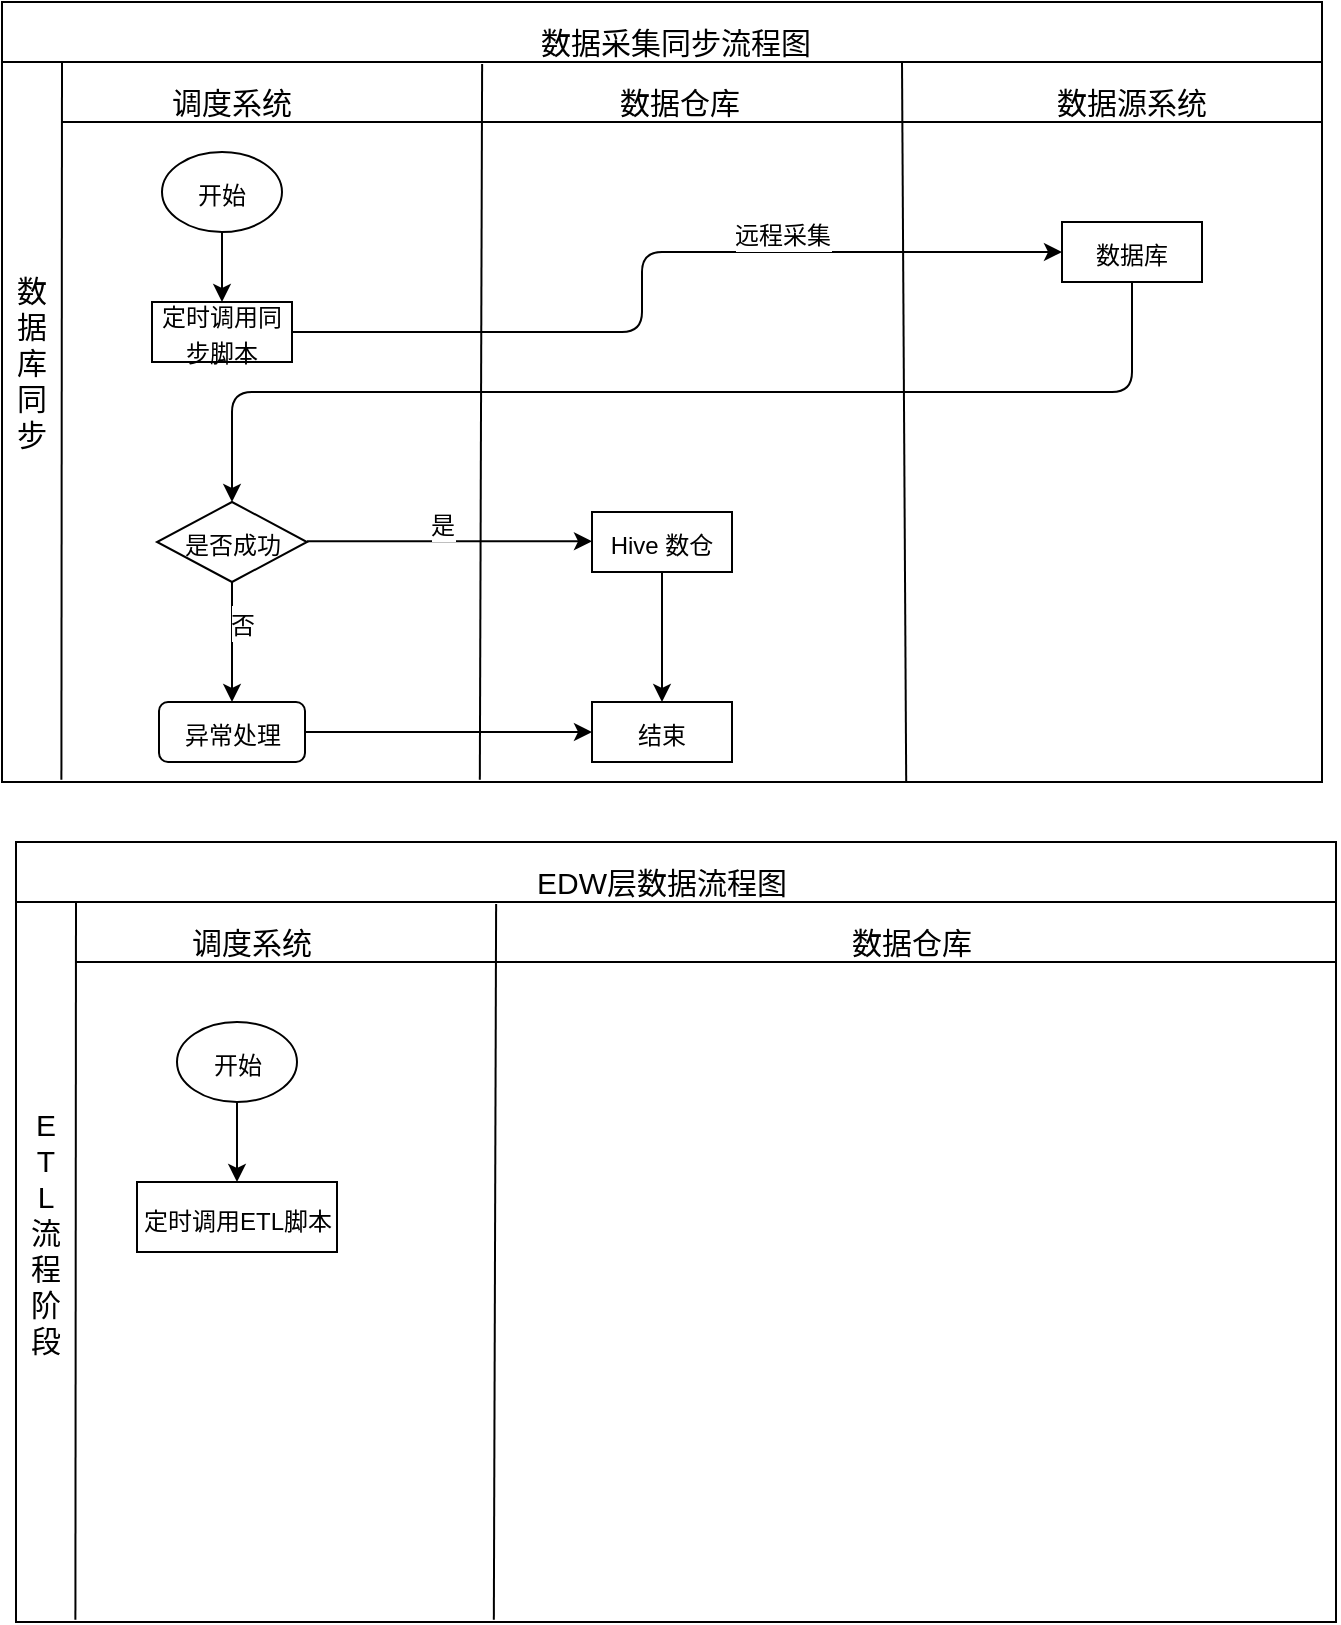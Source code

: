 <mxfile version="13.6.5" type="github">
  <diagram id="prtHgNgQTEPvFCAcTncT" name="Page-1">
    <mxGraphModel dx="942" dy="614" grid="1" gridSize="10" guides="1" tooltips="1" connect="1" arrows="1" fold="1" page="1" pageScale="1" pageWidth="827" pageHeight="1169" math="0" shadow="0">
      <root>
        <mxCell id="0" />
        <mxCell id="1" parent="0" />
        <mxCell id="pWh_urYRy6vtT1U0Wa_L-1" value="" style="rounded=0;whiteSpace=wrap;html=1;fillColor=none;" parent="1" vertex="1">
          <mxGeometry x="80" y="20" width="660" height="390" as="geometry" />
        </mxCell>
        <mxCell id="pWh_urYRy6vtT1U0Wa_L-4" value="" style="endArrow=none;html=1;entryX=0;entryY=0.077;entryDx=0;entryDy=0;entryPerimeter=0;" parent="1" target="pWh_urYRy6vtT1U0Wa_L-1" edge="1">
          <mxGeometry width="50" height="50" relative="1" as="geometry">
            <mxPoint x="740" y="50" as="sourcePoint" />
            <mxPoint x="220" y="90" as="targetPoint" />
            <Array as="points">
              <mxPoint x="480" y="50" />
            </Array>
          </mxGeometry>
        </mxCell>
        <mxCell id="pWh_urYRy6vtT1U0Wa_L-5" value="数据采集同步流程图" style="text;html=1;strokeColor=none;fillColor=none;align=center;verticalAlign=middle;whiteSpace=wrap;rounded=0;strokeWidth=10;fontSize=15;" parent="1" vertex="1">
          <mxGeometry x="310" y="30" width="214" height="20" as="geometry" />
        </mxCell>
        <mxCell id="pWh_urYRy6vtT1U0Wa_L-6" value="" style="endArrow=none;html=1;fontSize=15;exitX=0.045;exitY=0.997;exitDx=0;exitDy=0;exitPerimeter=0;" parent="1" source="pWh_urYRy6vtT1U0Wa_L-1" edge="1">
          <mxGeometry width="50" height="50" relative="1" as="geometry">
            <mxPoint x="120" y="409" as="sourcePoint" />
            <mxPoint x="110" y="50" as="targetPoint" />
          </mxGeometry>
        </mxCell>
        <mxCell id="pWh_urYRy6vtT1U0Wa_L-10" value="数据库同步" style="text;html=1;strokeColor=none;fillColor=none;align=center;verticalAlign=middle;whiteSpace=wrap;rounded=0;fontSize=15;" parent="1" vertex="1">
          <mxGeometry x="80" y="160" width="30" height="80" as="geometry" />
        </mxCell>
        <mxCell id="pWh_urYRy6vtT1U0Wa_L-11" value="" style="endArrow=none;html=1;fontSize=15;entryX=1;entryY=0.154;entryDx=0;entryDy=0;entryPerimeter=0;" parent="1" target="pWh_urYRy6vtT1U0Wa_L-1" edge="1">
          <mxGeometry width="50" height="50" relative="1" as="geometry">
            <mxPoint x="110" y="80" as="sourcePoint" />
            <mxPoint x="500" y="250" as="targetPoint" />
          </mxGeometry>
        </mxCell>
        <mxCell id="pWh_urYRy6vtT1U0Wa_L-12" value="" style="endArrow=none;html=1;fontSize=15;entryX=0.047;entryY=1.05;entryDx=0;entryDy=0;entryPerimeter=0;exitX=0.362;exitY=0.997;exitDx=0;exitDy=0;exitPerimeter=0;" parent="1" source="pWh_urYRy6vtT1U0Wa_L-1" target="pWh_urYRy6vtT1U0Wa_L-5" edge="1">
          <mxGeometry width="50" height="50" relative="1" as="geometry">
            <mxPoint x="450" y="300" as="sourcePoint" />
            <mxPoint x="500" y="250" as="targetPoint" />
          </mxGeometry>
        </mxCell>
        <mxCell id="pWh_urYRy6vtT1U0Wa_L-13" value="" style="endArrow=none;html=1;fontSize=15;exitX=0.685;exitY=1;exitDx=0;exitDy=0;exitPerimeter=0;" parent="1" source="pWh_urYRy6vtT1U0Wa_L-1" edge="1">
          <mxGeometry width="50" height="50" relative="1" as="geometry">
            <mxPoint x="328.92" y="418.83" as="sourcePoint" />
            <mxPoint x="530" y="50" as="targetPoint" />
          </mxGeometry>
        </mxCell>
        <mxCell id="pWh_urYRy6vtT1U0Wa_L-14" value="调度系统" style="text;html=1;strokeColor=none;fillColor=none;align=center;verticalAlign=middle;whiteSpace=wrap;rounded=0;fontSize=15;" parent="1" vertex="1">
          <mxGeometry x="160" y="60" width="70" height="20" as="geometry" />
        </mxCell>
        <mxCell id="pWh_urYRy6vtT1U0Wa_L-15" value="数据源系统" style="text;html=1;strokeColor=none;fillColor=none;align=center;verticalAlign=middle;whiteSpace=wrap;rounded=0;fontSize=15;" parent="1" vertex="1">
          <mxGeometry x="600" y="60" width="90" height="20" as="geometry" />
        </mxCell>
        <mxCell id="pWh_urYRy6vtT1U0Wa_L-16" value="数据仓库" style="text;html=1;strokeColor=none;fillColor=none;align=center;verticalAlign=middle;whiteSpace=wrap;rounded=0;fontSize=15;" parent="1" vertex="1">
          <mxGeometry x="384" y="60" width="70" height="20" as="geometry" />
        </mxCell>
        <mxCell id="JumAm3pUxMZuPT-CD0Lh-1" value="&lt;font style=&quot;font-size: 12px&quot;&gt;开始&lt;/font&gt;" style="ellipse;whiteSpace=wrap;html=1;strokeWidth=1;fillColor=none;fontSize=15;spacing=2;" parent="1" vertex="1">
          <mxGeometry x="160" y="95" width="60" height="40" as="geometry" />
        </mxCell>
        <mxCell id="JumAm3pUxMZuPT-CD0Lh-2" value="&lt;font style=&quot;font-size: 12px&quot;&gt;数据库&lt;/font&gt;" style="rounded=0;whiteSpace=wrap;html=1;strokeWidth=1;fillColor=none;fontSize=15;" parent="1" vertex="1">
          <mxGeometry x="610" y="130" width="70" height="30" as="geometry" />
        </mxCell>
        <mxCell id="JumAm3pUxMZuPT-CD0Lh-3" value="" style="edgeStyle=elbowEdgeStyle;elbow=horizontal;endArrow=classic;html=1;fontSize=15;entryX=0;entryY=0.5;entryDx=0;entryDy=0;exitX=1;exitY=0.5;exitDx=0;exitDy=0;" parent="1" source="JumAm3pUxMZuPT-CD0Lh-6" target="JumAm3pUxMZuPT-CD0Lh-2" edge="1">
          <mxGeometry width="50" height="50" relative="1" as="geometry">
            <mxPoint x="225" y="120" as="sourcePoint" />
            <mxPoint x="275" y="70" as="targetPoint" />
            <Array as="points">
              <mxPoint x="400" y="160" />
            </Array>
          </mxGeometry>
        </mxCell>
        <mxCell id="JumAm3pUxMZuPT-CD0Lh-10" value="&lt;font style=&quot;font-size: 12px&quot;&gt;远程采集&lt;/font&gt;" style="edgeLabel;html=1;align=center;verticalAlign=middle;resizable=0;points=[];fontSize=15;" parent="JumAm3pUxMZuPT-CD0Lh-3" vertex="1" connectable="0">
          <mxGeometry x="0.252" y="-4" relative="1" as="geometry">
            <mxPoint x="19" y="-14" as="offset" />
          </mxGeometry>
        </mxCell>
        <mxCell id="JumAm3pUxMZuPT-CD0Lh-6" value="&lt;font style=&quot;font-size: 12px&quot;&gt;定时调用同步脚本&lt;/font&gt;" style="rounded=0;whiteSpace=wrap;html=1;strokeWidth=1;fillColor=none;fontSize=15;" parent="1" vertex="1">
          <mxGeometry x="155" y="170" width="70" height="30" as="geometry" />
        </mxCell>
        <mxCell id="JumAm3pUxMZuPT-CD0Lh-7" value="" style="endArrow=classic;html=1;fontSize=15;exitX=0.5;exitY=1;exitDx=0;exitDy=0;" parent="1" source="JumAm3pUxMZuPT-CD0Lh-1" target="JumAm3pUxMZuPT-CD0Lh-6" edge="1">
          <mxGeometry width="50" height="50" relative="1" as="geometry">
            <mxPoint x="360" y="270" as="sourcePoint" />
            <mxPoint x="410" y="220" as="targetPoint" />
          </mxGeometry>
        </mxCell>
        <mxCell id="JumAm3pUxMZuPT-CD0Lh-11" value="&lt;font style=&quot;font-size: 12px&quot;&gt;是否成功&lt;/font&gt;" style="rhombus;whiteSpace=wrap;html=1;strokeWidth=1;fillColor=none;fontSize=15;" parent="1" vertex="1">
          <mxGeometry x="157.5" y="270" width="75" height="40" as="geometry" />
        </mxCell>
        <mxCell id="JumAm3pUxMZuPT-CD0Lh-15" value="" style="endArrow=classic;html=1;fontSize=15;edgeStyle=orthogonalEdgeStyle;entryX=0.5;entryY=0;entryDx=0;entryDy=0;exitX=0.5;exitY=1;exitDx=0;exitDy=0;" parent="1" source="JumAm3pUxMZuPT-CD0Lh-2" target="JumAm3pUxMZuPT-CD0Lh-11" edge="1">
          <mxGeometry width="50" height="50" relative="1" as="geometry">
            <mxPoint x="250" y="290" as="sourcePoint" />
            <mxPoint x="300" y="240" as="targetPoint" />
          </mxGeometry>
        </mxCell>
        <mxCell id="JumAm3pUxMZuPT-CD0Lh-17" value="" style="endArrow=classic;html=1;fontSize=15;entryX=0;entryY=0.5;entryDx=0;entryDy=0;" parent="1" edge="1">
          <mxGeometry width="50" height="50" relative="1" as="geometry">
            <mxPoint x="232.5" y="289.66" as="sourcePoint" />
            <mxPoint x="375" y="289.66" as="targetPoint" />
            <Array as="points" />
          </mxGeometry>
        </mxCell>
        <mxCell id="JumAm3pUxMZuPT-CD0Lh-21" value="&lt;font style=&quot;font-size: 12px&quot;&gt;是&lt;/font&gt;" style="edgeLabel;html=1;align=center;verticalAlign=middle;resizable=0;points=[];fontSize=15;" parent="JumAm3pUxMZuPT-CD0Lh-17" vertex="1" connectable="0">
          <mxGeometry x="-0.304" relative="1" as="geometry">
            <mxPoint x="17.84" y="-9.66" as="offset" />
          </mxGeometry>
        </mxCell>
        <mxCell id="JumAm3pUxMZuPT-CD0Lh-20" value="&lt;font style=&quot;font-size: 12px&quot;&gt;Hive 数仓&lt;/font&gt;" style="rounded=0;whiteSpace=wrap;html=1;strokeWidth=1;fillColor=none;fontSize=15;" parent="1" vertex="1">
          <mxGeometry x="375" y="275" width="70" height="30" as="geometry" />
        </mxCell>
        <mxCell id="JumAm3pUxMZuPT-CD0Lh-22" value="" style="endArrow=classic;html=1;fontSize=15;exitX=0.5;exitY=1;exitDx=0;exitDy=0;entryX=0.5;entryY=0;entryDx=0;entryDy=0;" parent="1" source="JumAm3pUxMZuPT-CD0Lh-11" target="JumAm3pUxMZuPT-CD0Lh-23" edge="1">
          <mxGeometry width="50" height="50" relative="1" as="geometry">
            <mxPoint x="330" y="300" as="sourcePoint" />
            <mxPoint x="380" y="250" as="targetPoint" />
          </mxGeometry>
        </mxCell>
        <mxCell id="JumAm3pUxMZuPT-CD0Lh-24" value="&lt;font style=&quot;font-size: 12px&quot;&gt;否&lt;/font&gt;" style="edgeLabel;html=1;align=center;verticalAlign=middle;resizable=0;points=[];fontSize=15;" parent="JumAm3pUxMZuPT-CD0Lh-22" vertex="1" connectable="0">
          <mxGeometry x="-0.467" y="1" relative="1" as="geometry">
            <mxPoint x="4" y="4" as="offset" />
          </mxGeometry>
        </mxCell>
        <mxCell id="JumAm3pUxMZuPT-CD0Lh-23" value="&lt;font style=&quot;font-size: 12px&quot;&gt;异常处理&lt;/font&gt;" style="rounded=1;whiteSpace=wrap;html=1;strokeWidth=1;fillColor=none;fontSize=15;" parent="1" vertex="1">
          <mxGeometry x="158.5" y="370" width="73" height="30" as="geometry" />
        </mxCell>
        <mxCell id="JumAm3pUxMZuPT-CD0Lh-26" value="&lt;font style=&quot;font-size: 12px&quot;&gt;结束&lt;/font&gt;" style="rounded=0;whiteSpace=wrap;html=1;strokeWidth=1;fillColor=none;fontSize=15;" parent="1" vertex="1">
          <mxGeometry x="375" y="370" width="70" height="30" as="geometry" />
        </mxCell>
        <mxCell id="JumAm3pUxMZuPT-CD0Lh-27" value="" style="endArrow=classic;html=1;fontSize=15;exitX=1;exitY=0.5;exitDx=0;exitDy=0;entryX=0;entryY=0.5;entryDx=0;entryDy=0;" parent="1" source="JumAm3pUxMZuPT-CD0Lh-23" target="JumAm3pUxMZuPT-CD0Lh-26" edge="1">
          <mxGeometry width="50" height="50" relative="1" as="geometry">
            <mxPoint x="260" y="410" as="sourcePoint" />
            <mxPoint x="310" y="360" as="targetPoint" />
          </mxGeometry>
        </mxCell>
        <mxCell id="JumAm3pUxMZuPT-CD0Lh-28" value="" style="endArrow=classic;html=1;fontSize=15;entryX=0.5;entryY=0;entryDx=0;entryDy=0;exitX=0.5;exitY=1;exitDx=0;exitDy=0;" parent="1" source="JumAm3pUxMZuPT-CD0Lh-20" target="JumAm3pUxMZuPT-CD0Lh-26" edge="1">
          <mxGeometry width="50" height="50" relative="1" as="geometry">
            <mxPoint x="350" y="370" as="sourcePoint" />
            <mxPoint x="400" y="320" as="targetPoint" />
          </mxGeometry>
        </mxCell>
        <mxCell id="A4urLGJuTzjjq3gdCbyF-1" value="" style="rounded=0;whiteSpace=wrap;html=1;fillColor=none;" vertex="1" parent="1">
          <mxGeometry x="87" y="440" width="660" height="390" as="geometry" />
        </mxCell>
        <mxCell id="A4urLGJuTzjjq3gdCbyF-2" value="" style="endArrow=none;html=1;entryX=0;entryY=0.077;entryDx=0;entryDy=0;entryPerimeter=0;" edge="1" parent="1" target="A4urLGJuTzjjq3gdCbyF-1">
          <mxGeometry width="50" height="50" relative="1" as="geometry">
            <mxPoint x="747" y="470" as="sourcePoint" />
            <mxPoint x="227" y="510" as="targetPoint" />
            <Array as="points">
              <mxPoint x="487" y="470" />
            </Array>
          </mxGeometry>
        </mxCell>
        <mxCell id="A4urLGJuTzjjq3gdCbyF-3" value="" style="endArrow=none;html=1;fontSize=15;exitX=0.045;exitY=0.997;exitDx=0;exitDy=0;exitPerimeter=0;" edge="1" parent="1" source="A4urLGJuTzjjq3gdCbyF-1">
          <mxGeometry width="50" height="50" relative="1" as="geometry">
            <mxPoint x="127" y="829" as="sourcePoint" />
            <mxPoint x="117" y="470" as="targetPoint" />
          </mxGeometry>
        </mxCell>
        <mxCell id="A4urLGJuTzjjq3gdCbyF-4" value="" style="endArrow=none;html=1;fontSize=15;entryX=1;entryY=0.154;entryDx=0;entryDy=0;entryPerimeter=0;" edge="1" parent="1" target="A4urLGJuTzjjq3gdCbyF-1">
          <mxGeometry width="50" height="50" relative="1" as="geometry">
            <mxPoint x="117" y="500" as="sourcePoint" />
            <mxPoint x="507" y="670" as="targetPoint" />
          </mxGeometry>
        </mxCell>
        <mxCell id="A4urLGJuTzjjq3gdCbyF-5" value="" style="endArrow=none;html=1;fontSize=15;entryX=0.047;entryY=1.05;entryDx=0;entryDy=0;entryPerimeter=0;exitX=0.362;exitY=0.997;exitDx=0;exitDy=0;exitPerimeter=0;" edge="1" parent="1" source="A4urLGJuTzjjq3gdCbyF-1">
          <mxGeometry width="50" height="50" relative="1" as="geometry">
            <mxPoint x="457" y="720" as="sourcePoint" />
            <mxPoint x="327.058" y="471" as="targetPoint" />
          </mxGeometry>
        </mxCell>
        <mxCell id="A4urLGJuTzjjq3gdCbyF-6" value="EDW层数据流程图" style="text;html=1;strokeColor=none;fillColor=none;align=center;verticalAlign=middle;whiteSpace=wrap;rounded=0;strokeWidth=10;fontSize=15;" vertex="1" parent="1">
          <mxGeometry x="303" y="450" width="214" height="20" as="geometry" />
        </mxCell>
        <mxCell id="A4urLGJuTzjjq3gdCbyF-7" value="调度系统" style="text;html=1;strokeColor=none;fillColor=none;align=center;verticalAlign=middle;whiteSpace=wrap;rounded=0;fontSize=15;" vertex="1" parent="1">
          <mxGeometry x="170" y="480" width="70" height="20" as="geometry" />
        </mxCell>
        <mxCell id="A4urLGJuTzjjq3gdCbyF-8" value="数据仓库" style="text;html=1;strokeColor=none;fillColor=none;align=center;verticalAlign=middle;whiteSpace=wrap;rounded=0;fontSize=15;" vertex="1" parent="1">
          <mxGeometry x="500" y="480" width="70" height="20" as="geometry" />
        </mxCell>
        <mxCell id="A4urLGJuTzjjq3gdCbyF-9" value="E&lt;br&gt;T&lt;br&gt;L&lt;br&gt;流程阶段" style="text;html=1;strokeColor=none;fillColor=none;align=center;verticalAlign=middle;whiteSpace=wrap;rounded=0;fontSize=15;" vertex="1" parent="1">
          <mxGeometry x="87" y="565" width="30" height="140" as="geometry" />
        </mxCell>
        <mxCell id="A4urLGJuTzjjq3gdCbyF-12" value="&lt;font style=&quot;font-size: 12px&quot;&gt;开始&lt;/font&gt;" style="ellipse;whiteSpace=wrap;html=1;strokeWidth=1;fillColor=none;fontSize=15;spacing=2;" vertex="1" parent="1">
          <mxGeometry x="167.5" y="530" width="60" height="40" as="geometry" />
        </mxCell>
        <mxCell id="A4urLGJuTzjjq3gdCbyF-13" value="&lt;font style=&quot;font-size: 12px&quot;&gt;定时调用ETL脚本&lt;/font&gt;" style="rounded=0;whiteSpace=wrap;html=1;strokeWidth=1;fillColor=none;fontSize=15;" vertex="1" parent="1">
          <mxGeometry x="147.5" y="610" width="100" height="35" as="geometry" />
        </mxCell>
        <mxCell id="A4urLGJuTzjjq3gdCbyF-14" value="" style="endArrow=classic;html=1;fontSize=15;exitX=0.5;exitY=1;exitDx=0;exitDy=0;" edge="1" parent="1" source="A4urLGJuTzjjq3gdCbyF-12" target="A4urLGJuTzjjq3gdCbyF-13">
          <mxGeometry width="50" height="50" relative="1" as="geometry">
            <mxPoint x="367.5" y="705" as="sourcePoint" />
            <mxPoint x="417.5" y="655" as="targetPoint" />
          </mxGeometry>
        </mxCell>
      </root>
    </mxGraphModel>
  </diagram>
</mxfile>

